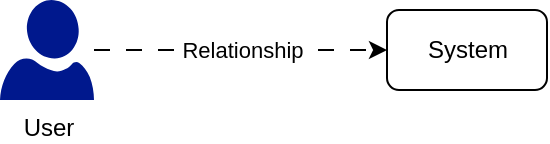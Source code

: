 <mxfile compressed="true" version="24.5.3" type="device" pages="2"><diagram id="ibs-context" name="System Context Diagram"><mxGraphModel dx="4523" dy="1924" grid="1" gridSize="10" guides="1" tooltips="1" connect="1" arrows="1" fold="1" page="1" pageScale="1" pageWidth="1169" pageHeight="827" math="0" shadow="0"><root><object label="" type="c4.Context" page-element="true" feature-map="container:&#10;  self: &#10;    elements:&#10;      path: 2&#10;      comparator: label&#10;" doc-ref="c4.md" spec="name: C4 Model Demo" id="0"><mxCell/></object><mxCell id="1" parent="0"/><UserObject label="User" type="c4.Person" documentation="Some embedded documentation&#10;in ``markdown``.&#10;&#10;[Relationship link](references/outgoingConnections/WHmM1yfVEUKgXU2BVGuP-4/index.html)" id="user"><mxCell style="sketch=0;aspect=fixed;pointerEvents=1;shadow=0;dashed=0;html=1;strokeColor=none;labelPosition=center;verticalLabelPosition=bottom;verticalAlign=top;align=center;fillColor=#00188D;shape=mxgraph.azure.user" parent="1" vertex="1"><mxGeometry x="-710" y="295" width="47" height="50" as="geometry"/></mxCell></UserObject><object label="System" type="c4.System" documentation="Some system&#10;&#10;```drawio&#10;${representations/drawio/diagram}&#10;```&#10;" link="data:page/id,fufg5MHGldTBZNh1nXvk" id="system"><mxCell style="rounded=1;whiteSpace=wrap;html=1;" parent="1" vertex="1"><mxGeometry x="-516.5" y="300" width="80" height="40" as="geometry"/></mxCell></object><object label="Relationship" feature-map="source: outgoingConnections&#10;end: target" type="c4.Relationship" documentation="Users interact with the System" id="WHmM1yfVEUKgXU2BVGuP-4"><mxCell style="edgeStyle=orthogonalEdgeStyle;rounded=0;orthogonalLoop=1;jettySize=auto;html=1;dashed=1;dashPattern=8 8;" parent="1" source="user" target="system" edge="1"><mxGeometry relative="1" as="geometry"><mxPoint x="580.5" y="470" as="sourcePoint"/><mxPoint x="726.5" y="470" as="targetPoint"/></mxGeometry></mxCell></object></root></mxGraphModel></diagram><diagram id="fufg5MHGldTBZNh1nXvk" name="Container Diagram"><mxGraphModel dx="3354" dy="3024" grid="1" gridSize="10" guides="1" tooltips="1" connect="1" arrows="1" fold="1" page="1" pageScale="1" pageWidth="850" pageHeight="1100" math="0" shadow="0"><root><mxCell id="0"/><mxCell id="1" parent="0"/><UserObject label="User" selector="getDocument().getModelElementById('user')" id="CZZlD3ujU_sZwCS9Vbyt-1"><mxCell style="sketch=0;aspect=fixed;pointerEvents=1;shadow=0;dashed=0;html=1;strokeColor=none;labelPosition=left;verticalLabelPosition=middle;verticalAlign=middle;align=right;fillColor=#00188D;shape=mxgraph.azure.user" parent="1" vertex="1"><mxGeometry x="76.5" y="-355" width="47" height="50" as="geometry"/></mxCell></UserObject><object label="System" page-element="true" feature-map="container:&#10;  self: &#10;    elements:&#10;      path: 1&#10;      comparator: &#10;        flow: &#10;          fallback: label&#10;" id="4BLB2KC_QdkMkebAWiO9-1"><mxCell style="swimlane;whiteSpace=wrap;html=1;container=1;collapsible=0;" parent="1" vertex="1"><mxGeometry x="300" y="-380" width="100" height="80" as="geometry"/></mxCell></object><object label="Container" type="c4.Container" documentation="Container documentation..." id="4BLB2KC_QdkMkebAWiO9-2"><mxCell style="rounded=1;whiteSpace=wrap;html=1;" parent="4BLB2KC_QdkMkebAWiO9-1" vertex="1"><mxGeometry x="10" y="30" width="80" height="40" as="geometry"/></mxCell></object><object label="HTTPS" feature-map="source: outgoingConnections&#10;end: target" type="c4.Relationship" documentation="User calls Container using HTTPS" id="https"><mxCell style="edgeStyle=orthogonalEdgeStyle;rounded=0;orthogonalLoop=1;jettySize=auto;html=1;dashed=1;dashPattern=8 8;" parent="1" source="CZZlD3ujU_sZwCS9Vbyt-1" target="4BLB2KC_QdkMkebAWiO9-2" edge="1"><mxGeometry relative="1" as="geometry"><mxPoint x="990.5" y="370" as="sourcePoint"/><mxPoint x="1136.5" y="370" as="targetPoint"/></mxGeometry></mxCell></object></root></mxGraphModel></diagram></mxfile>